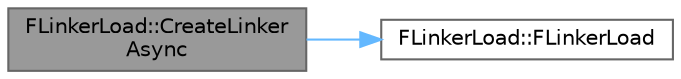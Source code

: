 digraph "FLinkerLoad::CreateLinkerAsync"
{
 // INTERACTIVE_SVG=YES
 // LATEX_PDF_SIZE
  bgcolor="transparent";
  edge [fontname=Helvetica,fontsize=10,labelfontname=Helvetica,labelfontsize=10];
  node [fontname=Helvetica,fontsize=10,shape=box,height=0.2,width=0.4];
  rankdir="LR";
  Node1 [id="Node000001",label="FLinkerLoad::CreateLinker\lAsync",height=0.2,width=0.4,color="gray40", fillcolor="grey60", style="filled", fontcolor="black",tooltip="Creates a FLinkerLoad object for async creation."];
  Node1 -> Node2 [id="edge1_Node000001_Node000002",color="steelblue1",style="solid",tooltip=" "];
  Node2 [id="Node000002",label="FLinkerLoad::FLinkerLoad",height=0.2,width=0.4,color="grey40", fillcolor="white", style="filled",URL="$d9/d6b/classFLinkerLoad.html#a004b0fd94ed807f278de26585bf98299",tooltip="Private constructor, passing arguments through from CreateLinker."];
}
